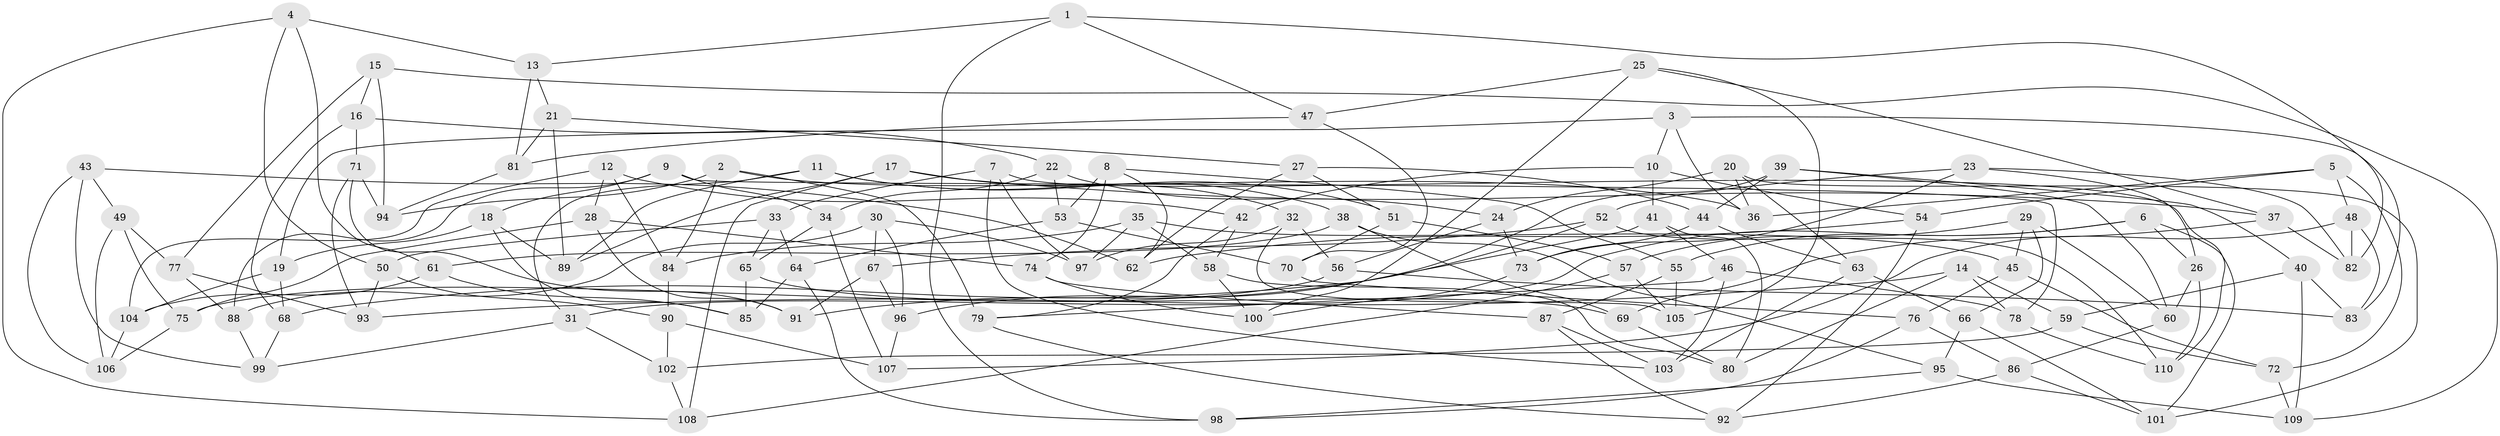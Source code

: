 // coarse degree distribution, {5: 0.2, 6: 0.4, 4: 0.21818181818181817, 3: 0.05454545454545454, 7: 0.07272727272727272, 8: 0.05454545454545454}
// Generated by graph-tools (version 1.1) at 2025/38/03/04/25 23:38:09]
// undirected, 110 vertices, 220 edges
graph export_dot {
  node [color=gray90,style=filled];
  1;
  2;
  3;
  4;
  5;
  6;
  7;
  8;
  9;
  10;
  11;
  12;
  13;
  14;
  15;
  16;
  17;
  18;
  19;
  20;
  21;
  22;
  23;
  24;
  25;
  26;
  27;
  28;
  29;
  30;
  31;
  32;
  33;
  34;
  35;
  36;
  37;
  38;
  39;
  40;
  41;
  42;
  43;
  44;
  45;
  46;
  47;
  48;
  49;
  50;
  51;
  52;
  53;
  54;
  55;
  56;
  57;
  58;
  59;
  60;
  61;
  62;
  63;
  64;
  65;
  66;
  67;
  68;
  69;
  70;
  71;
  72;
  73;
  74;
  75;
  76;
  77;
  78;
  79;
  80;
  81;
  82;
  83;
  84;
  85;
  86;
  87;
  88;
  89;
  90;
  91;
  92;
  93;
  94;
  95;
  96;
  97;
  98;
  99;
  100;
  101;
  102;
  103;
  104;
  105;
  106;
  107;
  108;
  109;
  110;
  1 -- 82;
  1 -- 47;
  1 -- 98;
  1 -- 13;
  2 -- 36;
  2 -- 94;
  2 -- 84;
  2 -- 79;
  3 -- 83;
  3 -- 19;
  3 -- 10;
  3 -- 36;
  4 -- 13;
  4 -- 108;
  4 -- 50;
  4 -- 61;
  5 -- 54;
  5 -- 36;
  5 -- 48;
  5 -- 72;
  6 -- 31;
  6 -- 26;
  6 -- 101;
  6 -- 55;
  7 -- 103;
  7 -- 110;
  7 -- 97;
  7 -- 33;
  8 -- 74;
  8 -- 62;
  8 -- 55;
  8 -- 53;
  9 -- 18;
  9 -- 34;
  9 -- 88;
  9 -- 78;
  10 -- 54;
  10 -- 41;
  10 -- 42;
  11 -- 51;
  11 -- 89;
  11 -- 31;
  11 -- 38;
  12 -- 104;
  12 -- 84;
  12 -- 42;
  12 -- 28;
  13 -- 21;
  13 -- 81;
  14 -- 59;
  14 -- 78;
  14 -- 80;
  14 -- 93;
  15 -- 109;
  15 -- 16;
  15 -- 77;
  15 -- 94;
  16 -- 22;
  16 -- 68;
  16 -- 71;
  17 -- 108;
  17 -- 32;
  17 -- 37;
  17 -- 89;
  18 -- 89;
  18 -- 19;
  18 -- 85;
  19 -- 104;
  19 -- 68;
  20 -- 24;
  20 -- 101;
  20 -- 63;
  20 -- 36;
  21 -- 81;
  21 -- 27;
  21 -- 89;
  22 -- 34;
  22 -- 53;
  22 -- 24;
  23 -- 82;
  23 -- 73;
  23 -- 26;
  23 -- 52;
  24 -- 73;
  24 -- 56;
  25 -- 47;
  25 -- 100;
  25 -- 37;
  25 -- 105;
  26 -- 60;
  26 -- 110;
  27 -- 44;
  27 -- 62;
  27 -- 51;
  28 -- 75;
  28 -- 91;
  28 -- 74;
  29 -- 45;
  29 -- 66;
  29 -- 57;
  29 -- 60;
  30 -- 88;
  30 -- 67;
  30 -- 97;
  30 -- 96;
  31 -- 99;
  31 -- 102;
  32 -- 56;
  32 -- 97;
  32 -- 105;
  33 -- 65;
  33 -- 50;
  33 -- 64;
  34 -- 65;
  34 -- 107;
  35 -- 58;
  35 -- 84;
  35 -- 97;
  35 -- 45;
  37 -- 69;
  37 -- 82;
  38 -- 95;
  38 -- 69;
  38 -- 61;
  39 -- 44;
  39 -- 96;
  39 -- 60;
  39 -- 40;
  40 -- 83;
  40 -- 59;
  40 -- 109;
  41 -- 80;
  41 -- 46;
  41 -- 68;
  42 -- 58;
  42 -- 79;
  43 -- 99;
  43 -- 62;
  43 -- 49;
  43 -- 106;
  44 -- 73;
  44 -- 63;
  45 -- 76;
  45 -- 72;
  46 -- 103;
  46 -- 79;
  46 -- 78;
  47 -- 70;
  47 -- 81;
  48 -- 83;
  48 -- 82;
  48 -- 107;
  49 -- 77;
  49 -- 75;
  49 -- 106;
  50 -- 93;
  50 -- 90;
  51 -- 70;
  51 -- 57;
  52 -- 67;
  52 -- 91;
  52 -- 110;
  53 -- 70;
  53 -- 64;
  54 -- 92;
  54 -- 62;
  55 -- 105;
  55 -- 87;
  56 -- 83;
  56 -- 75;
  57 -- 108;
  57 -- 105;
  58 -- 100;
  58 -- 80;
  59 -- 102;
  59 -- 72;
  60 -- 86;
  61 -- 85;
  61 -- 104;
  63 -- 66;
  63 -- 103;
  64 -- 85;
  64 -- 98;
  65 -- 85;
  65 -- 69;
  66 -- 95;
  66 -- 101;
  67 -- 96;
  67 -- 91;
  68 -- 99;
  69 -- 80;
  70 -- 76;
  71 -- 91;
  71 -- 94;
  71 -- 93;
  72 -- 109;
  73 -- 100;
  74 -- 87;
  74 -- 100;
  75 -- 106;
  76 -- 86;
  76 -- 98;
  77 -- 93;
  77 -- 88;
  78 -- 110;
  79 -- 92;
  81 -- 94;
  84 -- 90;
  86 -- 101;
  86 -- 92;
  87 -- 92;
  87 -- 103;
  88 -- 99;
  90 -- 102;
  90 -- 107;
  95 -- 109;
  95 -- 98;
  96 -- 107;
  102 -- 108;
  104 -- 106;
}
